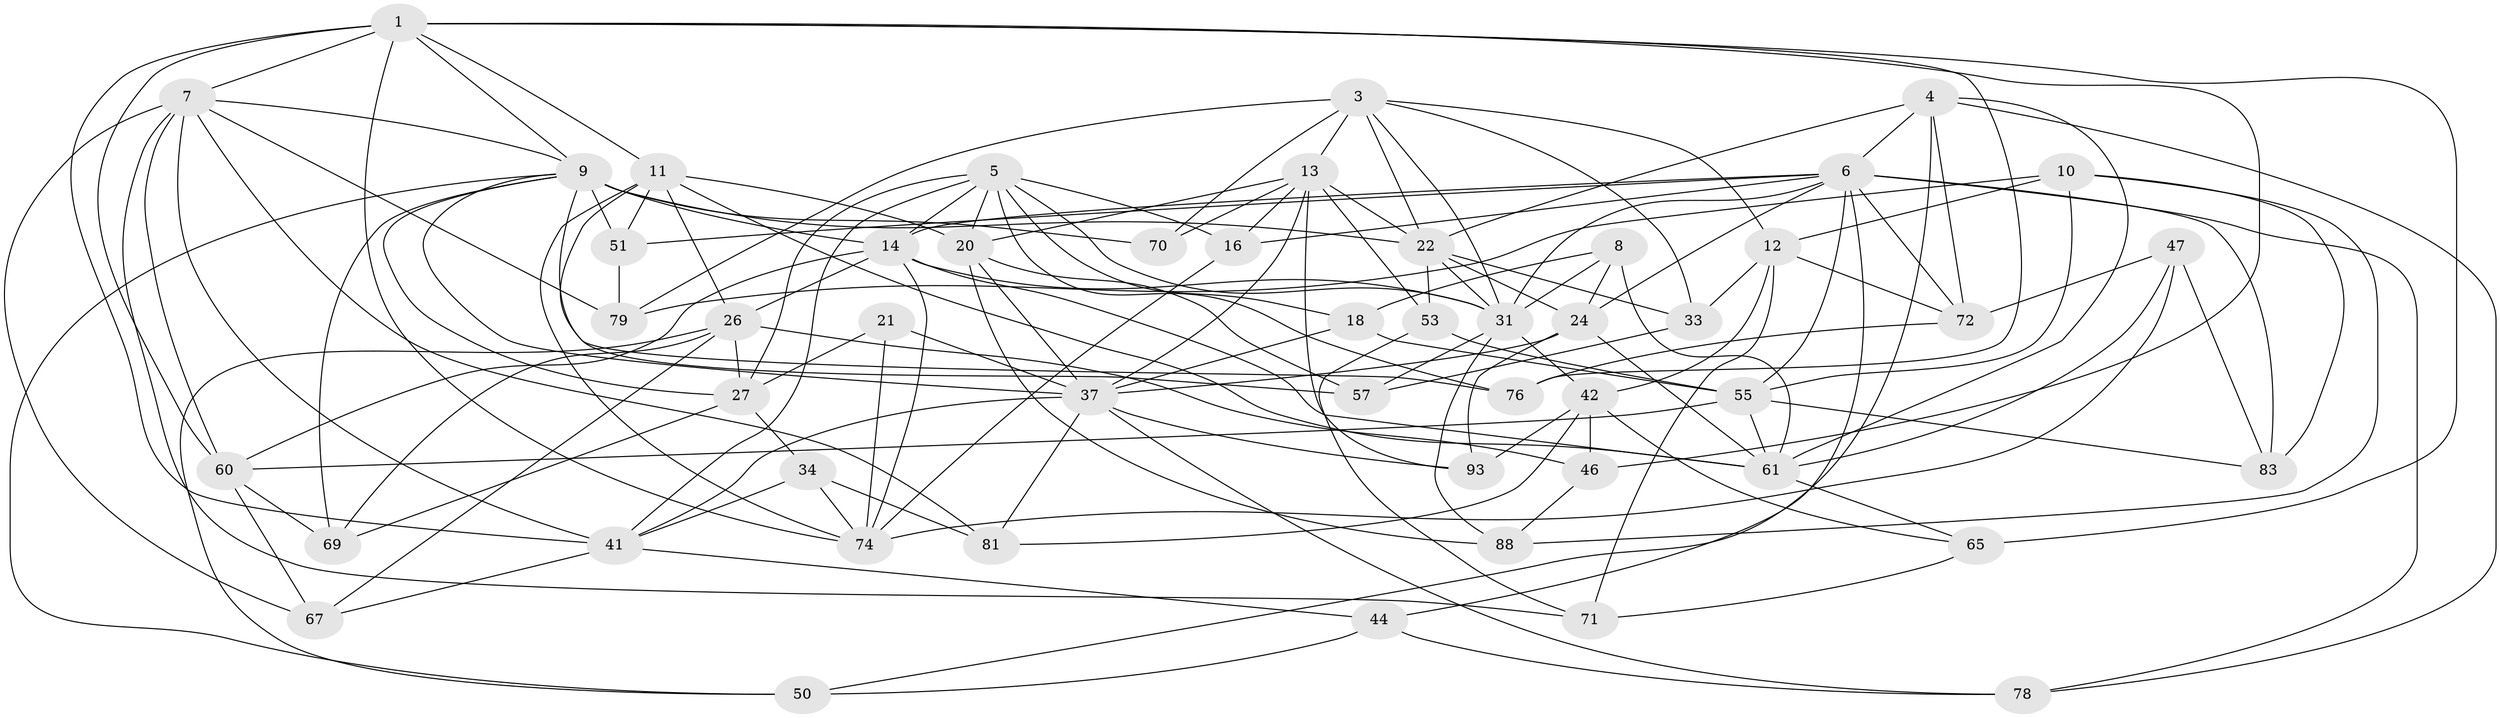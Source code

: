 // original degree distribution, {4: 1.0}
// Generated by graph-tools (version 1.1) at 2025/16/03/09/25 04:16:29]
// undirected, 51 vertices, 145 edges
graph export_dot {
graph [start="1"]
  node [color=gray90,style=filled];
  1 [super="+15+2+25"];
  3 [super="+19"];
  4 [super="+29"];
  5 [super="+45+89"];
  6 [super="+39+28"];
  7 [super="+66"];
  8;
  9 [super="+40+103+58+17"];
  10 [super="+68"];
  11 [super="+48+91"];
  12 [super="+23"];
  13 [super="+96+49"];
  14 [super="+32"];
  16;
  18;
  20 [super="+54"];
  21;
  22 [super="+62"];
  24 [super="+36"];
  26 [super="+35"];
  27 [super="+30"];
  31 [super="+56+95"];
  33;
  34;
  37 [super="+73+90"];
  41 [super="+97"];
  42 [super="+52"];
  44;
  46;
  47;
  50;
  51;
  53;
  55 [super="+85+75"];
  57;
  60 [super="+100"];
  61 [super="+63"];
  65;
  67;
  69;
  70;
  71;
  72 [super="+87"];
  74 [super="+80+84"];
  76;
  78;
  79;
  81;
  83;
  88;
  93;
  1 -- 46;
  1 -- 65;
  1 -- 74;
  1 -- 76;
  1 -- 7 [weight=2];
  1 -- 41;
  1 -- 60;
  1 -- 9;
  1 -- 11;
  3 -- 70 [weight=2];
  3 -- 22;
  3 -- 79;
  3 -- 33;
  3 -- 12;
  3 -- 13;
  3 -- 31;
  4 -- 61;
  4 -- 72;
  4 -- 78;
  4 -- 50;
  4 -- 22;
  4 -- 6;
  5 -- 76;
  5 -- 18;
  5 -- 14;
  5 -- 16;
  5 -- 27;
  5 -- 20;
  5 -- 41;
  5 -- 31;
  6 -- 78;
  6 -- 83;
  6 -- 55;
  6 -- 72 [weight=2];
  6 -- 44;
  6 -- 14;
  6 -- 16;
  6 -- 51;
  6 -- 24;
  6 -- 31;
  7 -- 41 [weight=2];
  7 -- 81;
  7 -- 67;
  7 -- 71;
  7 -- 9;
  7 -- 79;
  7 -- 60;
  8 -- 18;
  8 -- 24;
  8 -- 61;
  8 -- 31;
  9 -- 50;
  9 -- 69;
  9 -- 27;
  9 -- 14;
  9 -- 51;
  9 -- 70;
  9 -- 76;
  9 -- 37;
  9 -- 22 [weight=2];
  10 -- 79;
  10 -- 88;
  10 -- 83;
  10 -- 55 [weight=2];
  10 -- 12;
  11 -- 57;
  11 -- 61;
  11 -- 26 [weight=2];
  11 -- 74;
  11 -- 51;
  11 -- 20;
  12 -- 71;
  12 -- 42;
  12 -- 72;
  12 -- 33;
  13 -- 22;
  13 -- 53;
  13 -- 93;
  13 -- 70;
  13 -- 16;
  13 -- 37;
  13 -- 20;
  14 -- 74;
  14 -- 60;
  14 -- 31;
  14 -- 26;
  14 -- 61;
  16 -- 74;
  18 -- 37;
  18 -- 55;
  20 -- 37;
  20 -- 88;
  20 -- 57;
  21 -- 27;
  21 -- 37;
  21 -- 74 [weight=2];
  22 -- 33;
  22 -- 53;
  22 -- 24;
  22 -- 31 [weight=2];
  24 -- 93;
  24 -- 61;
  24 -- 37;
  26 -- 46;
  26 -- 69;
  26 -- 27;
  26 -- 50;
  26 -- 67;
  27 -- 34;
  27 -- 69;
  31 -- 57;
  31 -- 88;
  31 -- 42;
  33 -- 57;
  34 -- 81;
  34 -- 74;
  34 -- 41;
  37 -- 41;
  37 -- 93;
  37 -- 81;
  37 -- 78;
  41 -- 67;
  41 -- 44;
  42 -- 46;
  42 -- 81;
  42 -- 65;
  42 -- 93;
  44 -- 78;
  44 -- 50;
  46 -- 88;
  47 -- 72;
  47 -- 83;
  47 -- 74;
  47 -- 61;
  51 -- 79;
  53 -- 55;
  53 -- 71;
  55 -- 60;
  55 -- 61;
  55 -- 83;
  60 -- 67;
  60 -- 69;
  61 -- 65;
  65 -- 71;
  72 -- 76;
}
